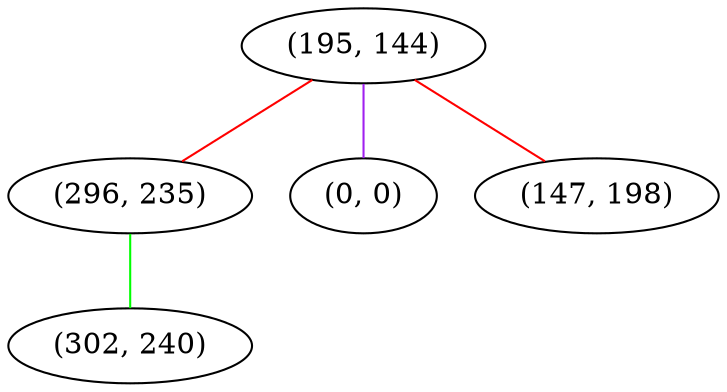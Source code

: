 graph "" {
"(195, 144)";
"(296, 235)";
"(0, 0)";
"(302, 240)";
"(147, 198)";
"(195, 144)" -- "(296, 235)"  [color=red, key=0, weight=1];
"(195, 144)" -- "(0, 0)"  [color=purple, key=0, weight=4];
"(195, 144)" -- "(147, 198)"  [color=red, key=0, weight=1];
"(296, 235)" -- "(302, 240)"  [color=green, key=0, weight=2];
}
